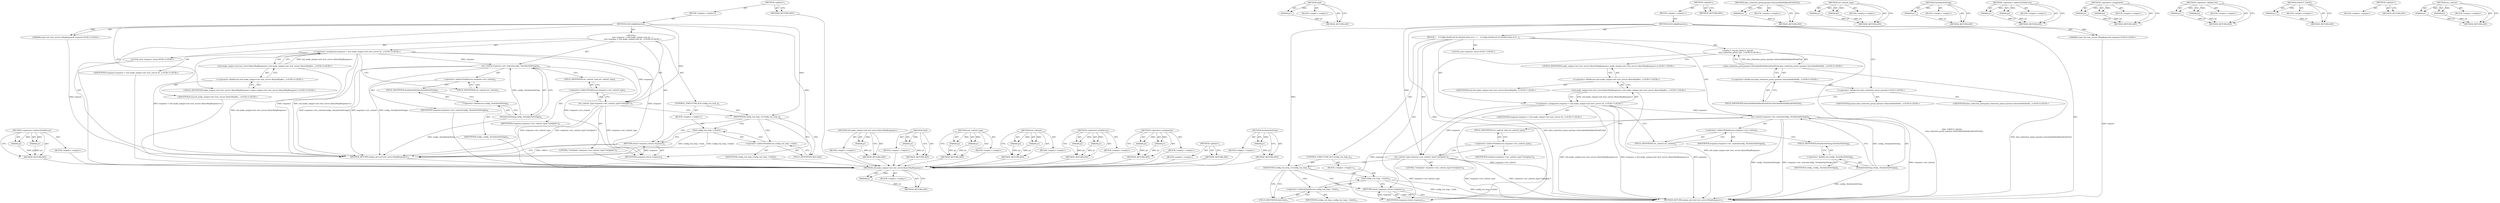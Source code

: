 digraph "set_content" {
vulnerable_82 [label=<(METHOD,&lt;operator&gt;.indirectFieldAccess)>];
vulnerable_83 [label=<(PARAM,p1)>];
vulnerable_84 [label=<(PARAM,p2)>];
vulnerable_85 [label=<(BLOCK,&lt;empty&gt;,&lt;empty&gt;)>];
vulnerable_86 [label=<(METHOD_RETURN,ANY)>];
vulnerable_6 [label=<(METHOD,&lt;global&gt;)<SUB>1</SUB>>];
vulnerable_7 [label=<(BLOCK,&lt;empty&gt;,&lt;empty&gt;)<SUB>1</SUB>>];
vulnerable_8 [label=<(METHOD,GetConfigResponse)<SUB>1</SUB>>];
vulnerable_9 [label="<(PARAM,const net::test_server::HttpRequest&amp; request)<SUB>2</SUB>>"];
vulnerable_10 [label="<(BLOCK,{
     auto response = std::make_unique&lt;net::te...,{
     auto response = std::make_unique&lt;net::te...)<SUB>2</SUB>>"];
vulnerable_11 [label="<(LOCAL,auto response: auto)<SUB>3</SUB>>"];
vulnerable_12 [label="<(&lt;operator&gt;.assignment,response = std::make_unique&lt;net::test_server::B...)<SUB>3</SUB>>"];
vulnerable_13 [label="<(IDENTIFIER,response,response = std::make_unique&lt;net::test_server::B...)<SUB>3</SUB>>"];
vulnerable_14 [label="<(std.make_unique&lt;net.test_server.BasicHttpResponse&gt;,std::make_unique&lt;net::test_server::BasicHttpRes...)<SUB>3</SUB>>"];
vulnerable_15 [label="<(&lt;operator&gt;.fieldAccess,std::make_unique&lt;net::test_server::BasicHttpRes...)<SUB>3</SUB>>"];
vulnerable_16 [label="<(IDENTIFIER,std,std::make_unique&lt;net::test_server::BasicHttpRes...)<SUB>3</SUB>>"];
vulnerable_17 [label="<(FIELD_IDENTIFIER,make_unique&lt;net::test_server::BasicHttpResponse&gt;,make_unique&lt;net::test_server::BasicHttpResponse&gt;)<SUB>3</SUB>>"];
vulnerable_18 [label=<(set_content,response-&gt;set_content(config_.SerializeAsString()))<SUB>4</SUB>>];
vulnerable_19 [label=<(&lt;operator&gt;.indirectFieldAccess,response-&gt;set_content)<SUB>4</SUB>>];
vulnerable_20 [label=<(IDENTIFIER,response,response-&gt;set_content(config_.SerializeAsString()))<SUB>4</SUB>>];
vulnerable_21 [label=<(FIELD_IDENTIFIER,set_content,set_content)<SUB>4</SUB>>];
vulnerable_22 [label=<(SerializeAsString,config_.SerializeAsString())<SUB>4</SUB>>];
vulnerable_23 [label=<(&lt;operator&gt;.fieldAccess,config_.SerializeAsString)<SUB>4</SUB>>];
vulnerable_24 [label=<(IDENTIFIER,config_,config_.SerializeAsString())<SUB>4</SUB>>];
vulnerable_25 [label=<(FIELD_IDENTIFIER,SerializeAsString,SerializeAsString)<SUB>4</SUB>>];
vulnerable_26 [label=<(set_content_type,response-&gt;set_content_type(&quot;text/plain&quot;))<SUB>5</SUB>>];
vulnerable_27 [label=<(&lt;operator&gt;.indirectFieldAccess,response-&gt;set_content_type)<SUB>5</SUB>>];
vulnerable_28 [label=<(IDENTIFIER,response,response-&gt;set_content_type(&quot;text/plain&quot;))<SUB>5</SUB>>];
vulnerable_29 [label=<(FIELD_IDENTIFIER,set_content_type,set_content_type)<SUB>5</SUB>>];
vulnerable_30 [label=<(LITERAL,&quot;text/plain&quot;,response-&gt;set_content_type(&quot;text/plain&quot;))<SUB>5</SUB>>];
vulnerable_31 [label=<(CONTROL_STRUCTURE,IF,if (config_run_loop_))<SUB>6</SUB>>];
vulnerable_32 [label=<(IDENTIFIER,config_run_loop_,if (config_run_loop_))<SUB>6</SUB>>];
vulnerable_33 [label=<(BLOCK,&lt;empty&gt;,&lt;empty&gt;)<SUB>7</SUB>>];
vulnerable_34 [label=<(Quit,config_run_loop_-&gt;Quit())<SUB>7</SUB>>];
vulnerable_35 [label=<(&lt;operator&gt;.indirectFieldAccess,config_run_loop_-&gt;Quit)<SUB>7</SUB>>];
vulnerable_36 [label=<(IDENTIFIER,config_run_loop_,config_run_loop_-&gt;Quit())<SUB>7</SUB>>];
vulnerable_37 [label=<(FIELD_IDENTIFIER,Quit,Quit)<SUB>7</SUB>>];
vulnerable_38 [label=<(RETURN,return response;,return response;)<SUB>8</SUB>>];
vulnerable_39 [label=<(IDENTIFIER,response,return response;)<SUB>8</SUB>>];
vulnerable_40 [label=<(METHOD_RETURN,unique_ptr&lt;net.test_server.HttpResponse&gt;)<SUB>1</SUB>>];
vulnerable_42 [label=<(METHOD_RETURN,ANY)<SUB>1</SUB>>];
vulnerable_68 [label=<(METHOD,std.make_unique&lt;net.test_server.BasicHttpResponse&gt;)>];
vulnerable_69 [label=<(PARAM,p1)>];
vulnerable_70 [label=<(BLOCK,&lt;empty&gt;,&lt;empty&gt;)>];
vulnerable_71 [label=<(METHOD_RETURN,ANY)>];
vulnerable_96 [label=<(METHOD,Quit)>];
vulnerable_97 [label=<(PARAM,p1)>];
vulnerable_98 [label=<(BLOCK,&lt;empty&gt;,&lt;empty&gt;)>];
vulnerable_99 [label=<(METHOD_RETURN,ANY)>];
vulnerable_91 [label=<(METHOD,set_content_type)>];
vulnerable_92 [label=<(PARAM,p1)>];
vulnerable_93 [label=<(PARAM,p2)>];
vulnerable_94 [label=<(BLOCK,&lt;empty&gt;,&lt;empty&gt;)>];
vulnerable_95 [label=<(METHOD_RETURN,ANY)>];
vulnerable_77 [label=<(METHOD,set_content)>];
vulnerable_78 [label=<(PARAM,p1)>];
vulnerable_79 [label=<(PARAM,p2)>];
vulnerable_80 [label=<(BLOCK,&lt;empty&gt;,&lt;empty&gt;)>];
vulnerable_81 [label=<(METHOD_RETURN,ANY)>];
vulnerable_72 [label=<(METHOD,&lt;operator&gt;.fieldAccess)>];
vulnerable_73 [label=<(PARAM,p1)>];
vulnerable_74 [label=<(PARAM,p2)>];
vulnerable_75 [label=<(BLOCK,&lt;empty&gt;,&lt;empty&gt;)>];
vulnerable_76 [label=<(METHOD_RETURN,ANY)>];
vulnerable_63 [label=<(METHOD,&lt;operator&gt;.assignment)>];
vulnerable_64 [label=<(PARAM,p1)>];
vulnerable_65 [label=<(PARAM,p2)>];
vulnerable_66 [label=<(BLOCK,&lt;empty&gt;,&lt;empty&gt;)>];
vulnerable_67 [label=<(METHOD_RETURN,ANY)>];
vulnerable_57 [label=<(METHOD,&lt;global&gt;)<SUB>1</SUB>>];
vulnerable_58 [label=<(BLOCK,&lt;empty&gt;,&lt;empty&gt;)>];
vulnerable_59 [label=<(METHOD_RETURN,ANY)>];
vulnerable_87 [label=<(METHOD,SerializeAsString)>];
vulnerable_88 [label=<(PARAM,p1)>];
vulnerable_89 [label=<(BLOCK,&lt;empty&gt;,&lt;empty&gt;)>];
vulnerable_90 [label=<(METHOD_RETURN,ANY)>];
fixed_92 [label=<(METHOD,std.make_unique&lt;net.test_server.BasicHttpResponse&gt;)>];
fixed_93 [label=<(PARAM,p1)>];
fixed_94 [label=<(BLOCK,&lt;empty&gt;,&lt;empty&gt;)>];
fixed_95 [label=<(METHOD_RETURN,ANY)>];
fixed_115 [label=<(METHOD,Quit)>];
fixed_116 [label=<(PARAM,p1)>];
fixed_117 [label=<(BLOCK,&lt;empty&gt;,&lt;empty&gt;)>];
fixed_118 [label=<(METHOD_RETURN,ANY)>];
fixed_6 [label=<(METHOD,&lt;global&gt;)<SUB>1</SUB>>];
fixed_7 [label=<(BLOCK,&lt;empty&gt;,&lt;empty&gt;)<SUB>1</SUB>>];
fixed_8 [label=<(METHOD,GetConfigResponse)<SUB>1</SUB>>];
fixed_9 [label="<(PARAM,const net::test_server::HttpRequest&amp; request)<SUB>2</SUB>>"];
fixed_10 [label=<(BLOCK,{
    // Config should not be fetched when in h...,{
    // Config should not be fetched when in h...)<SUB>2</SUB>>];
fixed_11 [label="<(EXPECT_FALSE,EXPECT_FALSE(
        data_reduction_proxy::par...)<SUB>4</SUB>>"];
fixed_12 [label="<(data_reduction_proxy.params.IsIncludedInHoldbackFieldTrial,data_reduction_proxy::params::IsIncludedInHoldb...)<SUB>5</SUB>>"];
fixed_13 [label="<(&lt;operator&gt;.fieldAccess,data_reduction_proxy::params::IsIncludedInHoldb...)<SUB>5</SUB>>"];
fixed_14 [label="<(&lt;operator&gt;.fieldAccess,data_reduction_proxy::params)<SUB>5</SUB>>"];
fixed_15 [label="<(IDENTIFIER,data_reduction_proxy,data_reduction_proxy::params::IsIncludedInHoldb...)<SUB>5</SUB>>"];
fixed_16 [label="<(IDENTIFIER,params,data_reduction_proxy::params::IsIncludedInHoldb...)<SUB>5</SUB>>"];
fixed_17 [label=<(FIELD_IDENTIFIER,IsIncludedInHoldbackFieldTrial,IsIncludedInHoldbackFieldTrial)<SUB>5</SUB>>];
fixed_18 [label="<(LOCAL,auto response: auto)<SUB>7</SUB>>"];
fixed_19 [label="<(&lt;operator&gt;.assignment,response = std::make_unique&lt;net::test_server::B...)<SUB>7</SUB>>"];
fixed_20 [label="<(IDENTIFIER,response,response = std::make_unique&lt;net::test_server::B...)<SUB>7</SUB>>"];
fixed_21 [label="<(std.make_unique&lt;net.test_server.BasicHttpResponse&gt;,std::make_unique&lt;net::test_server::BasicHttpRes...)<SUB>7</SUB>>"];
fixed_22 [label="<(&lt;operator&gt;.fieldAccess,std::make_unique&lt;net::test_server::BasicHttpRes...)<SUB>7</SUB>>"];
fixed_23 [label="<(IDENTIFIER,std,std::make_unique&lt;net::test_server::BasicHttpRes...)<SUB>7</SUB>>"];
fixed_24 [label="<(FIELD_IDENTIFIER,make_unique&lt;net::test_server::BasicHttpResponse&gt;,make_unique&lt;net::test_server::BasicHttpResponse&gt;)<SUB>7</SUB>>"];
fixed_25 [label=<(set_content,response-&gt;set_content(config_.SerializeAsString()))<SUB>8</SUB>>];
fixed_26 [label=<(&lt;operator&gt;.indirectFieldAccess,response-&gt;set_content)<SUB>8</SUB>>];
fixed_27 [label=<(IDENTIFIER,response,response-&gt;set_content(config_.SerializeAsString()))<SUB>8</SUB>>];
fixed_28 [label=<(FIELD_IDENTIFIER,set_content,set_content)<SUB>8</SUB>>];
fixed_29 [label=<(SerializeAsString,config_.SerializeAsString())<SUB>8</SUB>>];
fixed_30 [label=<(&lt;operator&gt;.fieldAccess,config_.SerializeAsString)<SUB>8</SUB>>];
fixed_31 [label=<(IDENTIFIER,config_,config_.SerializeAsString())<SUB>8</SUB>>];
fixed_32 [label=<(FIELD_IDENTIFIER,SerializeAsString,SerializeAsString)<SUB>8</SUB>>];
fixed_33 [label=<(set_content_type,response-&gt;set_content_type(&quot;text/plain&quot;))<SUB>9</SUB>>];
fixed_34 [label=<(&lt;operator&gt;.indirectFieldAccess,response-&gt;set_content_type)<SUB>9</SUB>>];
fixed_35 [label=<(IDENTIFIER,response,response-&gt;set_content_type(&quot;text/plain&quot;))<SUB>9</SUB>>];
fixed_36 [label=<(FIELD_IDENTIFIER,set_content_type,set_content_type)<SUB>9</SUB>>];
fixed_37 [label=<(LITERAL,&quot;text/plain&quot;,response-&gt;set_content_type(&quot;text/plain&quot;))<SUB>9</SUB>>];
fixed_38 [label=<(CONTROL_STRUCTURE,IF,if (config_run_loop_))<SUB>10</SUB>>];
fixed_39 [label=<(IDENTIFIER,config_run_loop_,if (config_run_loop_))<SUB>10</SUB>>];
fixed_40 [label=<(BLOCK,&lt;empty&gt;,&lt;empty&gt;)<SUB>11</SUB>>];
fixed_41 [label=<(Quit,config_run_loop_-&gt;Quit())<SUB>11</SUB>>];
fixed_42 [label=<(&lt;operator&gt;.indirectFieldAccess,config_run_loop_-&gt;Quit)<SUB>11</SUB>>];
fixed_43 [label=<(IDENTIFIER,config_run_loop_,config_run_loop_-&gt;Quit())<SUB>11</SUB>>];
fixed_44 [label=<(FIELD_IDENTIFIER,Quit,Quit)<SUB>11</SUB>>];
fixed_45 [label=<(RETURN,return response;,return response;)<SUB>12</SUB>>];
fixed_46 [label=<(IDENTIFIER,response,return response;)<SUB>12</SUB>>];
fixed_47 [label=<(METHOD_RETURN,unique_ptr&lt;net.test_server.HttpResponse&gt;)<SUB>1</SUB>>];
fixed_49 [label=<(METHOD_RETURN,ANY)<SUB>1</SUB>>];
fixed_78 [label=<(METHOD,data_reduction_proxy.params.IsIncludedInHoldbackFieldTrial)>];
fixed_79 [label=<(PARAM,p1)>];
fixed_80 [label=<(BLOCK,&lt;empty&gt;,&lt;empty&gt;)>];
fixed_81 [label=<(METHOD_RETURN,ANY)>];
fixed_110 [label=<(METHOD,set_content_type)>];
fixed_111 [label=<(PARAM,p1)>];
fixed_112 [label=<(PARAM,p2)>];
fixed_113 [label=<(BLOCK,&lt;empty&gt;,&lt;empty&gt;)>];
fixed_114 [label=<(METHOD_RETURN,ANY)>];
fixed_106 [label=<(METHOD,SerializeAsString)>];
fixed_107 [label=<(PARAM,p1)>];
fixed_108 [label=<(BLOCK,&lt;empty&gt;,&lt;empty&gt;)>];
fixed_109 [label=<(METHOD_RETURN,ANY)>];
fixed_101 [label=<(METHOD,&lt;operator&gt;.indirectFieldAccess)>];
fixed_102 [label=<(PARAM,p1)>];
fixed_103 [label=<(PARAM,p2)>];
fixed_104 [label=<(BLOCK,&lt;empty&gt;,&lt;empty&gt;)>];
fixed_105 [label=<(METHOD_RETURN,ANY)>];
fixed_87 [label=<(METHOD,&lt;operator&gt;.assignment)>];
fixed_88 [label=<(PARAM,p1)>];
fixed_89 [label=<(PARAM,p2)>];
fixed_90 [label=<(BLOCK,&lt;empty&gt;,&lt;empty&gt;)>];
fixed_91 [label=<(METHOD_RETURN,ANY)>];
fixed_82 [label=<(METHOD,&lt;operator&gt;.fieldAccess)>];
fixed_83 [label=<(PARAM,p1)>];
fixed_84 [label=<(PARAM,p2)>];
fixed_85 [label=<(BLOCK,&lt;empty&gt;,&lt;empty&gt;)>];
fixed_86 [label=<(METHOD_RETURN,ANY)>];
fixed_74 [label=<(METHOD,EXPECT_FALSE)>];
fixed_75 [label=<(PARAM,p1)>];
fixed_76 [label=<(BLOCK,&lt;empty&gt;,&lt;empty&gt;)>];
fixed_77 [label=<(METHOD_RETURN,ANY)>];
fixed_68 [label=<(METHOD,&lt;global&gt;)<SUB>1</SUB>>];
fixed_69 [label=<(BLOCK,&lt;empty&gt;,&lt;empty&gt;)>];
fixed_70 [label=<(METHOD_RETURN,ANY)>];
fixed_96 [label=<(METHOD,set_content)>];
fixed_97 [label=<(PARAM,p1)>];
fixed_98 [label=<(PARAM,p2)>];
fixed_99 [label=<(BLOCK,&lt;empty&gt;,&lt;empty&gt;)>];
fixed_100 [label=<(METHOD_RETURN,ANY)>];
vulnerable_82 -> vulnerable_83  [key=0, label="AST: "];
vulnerable_82 -> vulnerable_83  [key=1, label="DDG: "];
vulnerable_82 -> vulnerable_85  [key=0, label="AST: "];
vulnerable_82 -> vulnerable_84  [key=0, label="AST: "];
vulnerable_82 -> vulnerable_84  [key=1, label="DDG: "];
vulnerable_82 -> vulnerable_86  [key=0, label="AST: "];
vulnerable_82 -> vulnerable_86  [key=1, label="CFG: "];
vulnerable_83 -> vulnerable_86  [key=0, label="DDG: p1"];
vulnerable_84 -> vulnerable_86  [key=0, label="DDG: p2"];
vulnerable_85 -> fixed_92  [key=0];
vulnerable_86 -> fixed_92  [key=0];
vulnerable_6 -> vulnerable_7  [key=0, label="AST: "];
vulnerable_6 -> vulnerable_42  [key=0, label="AST: "];
vulnerable_6 -> vulnerable_42  [key=1, label="CFG: "];
vulnerable_7 -> vulnerable_8  [key=0, label="AST: "];
vulnerable_8 -> vulnerable_9  [key=0, label="AST: "];
vulnerable_8 -> vulnerable_9  [key=1, label="DDG: "];
vulnerable_8 -> vulnerable_10  [key=0, label="AST: "];
vulnerable_8 -> vulnerable_40  [key=0, label="AST: "];
vulnerable_8 -> vulnerable_17  [key=0, label="CFG: "];
vulnerable_8 -> vulnerable_26  [key=0, label="DDG: "];
vulnerable_8 -> vulnerable_32  [key=0, label="DDG: "];
vulnerable_8 -> vulnerable_39  [key=0, label="DDG: "];
vulnerable_9 -> vulnerable_40  [key=0, label="DDG: request"];
vulnerable_10 -> vulnerable_11  [key=0, label="AST: "];
vulnerable_10 -> vulnerable_12  [key=0, label="AST: "];
vulnerable_10 -> vulnerable_18  [key=0, label="AST: "];
vulnerable_10 -> vulnerable_26  [key=0, label="AST: "];
vulnerable_10 -> vulnerable_31  [key=0, label="AST: "];
vulnerable_10 -> vulnerable_38  [key=0, label="AST: "];
vulnerable_11 -> fixed_92  [key=0];
vulnerable_12 -> vulnerable_13  [key=0, label="AST: "];
vulnerable_12 -> vulnerable_14  [key=0, label="AST: "];
vulnerable_12 -> vulnerable_21  [key=0, label="CFG: "];
vulnerable_12 -> vulnerable_40  [key=0, label="DDG: response"];
vulnerable_12 -> vulnerable_40  [key=1, label="DDG: std::make_unique&lt;net::test_server::BasicHttpResponse&gt;()"];
vulnerable_12 -> vulnerable_40  [key=2, label="DDG: response = std::make_unique&lt;net::test_server::BasicHttpResponse&gt;()"];
vulnerable_12 -> vulnerable_18  [key=0, label="DDG: response"];
vulnerable_12 -> vulnerable_26  [key=0, label="DDG: response"];
vulnerable_12 -> vulnerable_39  [key=0, label="DDG: response"];
vulnerable_13 -> fixed_92  [key=0];
vulnerable_14 -> vulnerable_15  [key=0, label="AST: "];
vulnerable_14 -> vulnerable_12  [key=0, label="CFG: "];
vulnerable_14 -> vulnerable_12  [key=1, label="DDG: std::make_unique&lt;net::test_server::BasicHttpResponse&gt;"];
vulnerable_14 -> vulnerable_40  [key=0, label="DDG: std::make_unique&lt;net::test_server::BasicHttpResponse&gt;"];
vulnerable_15 -> vulnerable_16  [key=0, label="AST: "];
vulnerable_15 -> vulnerable_17  [key=0, label="AST: "];
vulnerable_15 -> vulnerable_14  [key=0, label="CFG: "];
vulnerable_16 -> fixed_92  [key=0];
vulnerable_17 -> vulnerable_15  [key=0, label="CFG: "];
vulnerable_18 -> vulnerable_19  [key=0, label="AST: "];
vulnerable_18 -> vulnerable_22  [key=0, label="AST: "];
vulnerable_18 -> vulnerable_29  [key=0, label="CFG: "];
vulnerable_18 -> vulnerable_40  [key=0, label="DDG: response-&gt;set_content"];
vulnerable_18 -> vulnerable_40  [key=1, label="DDG: config_.SerializeAsString()"];
vulnerable_18 -> vulnerable_40  [key=2, label="DDG: response-&gt;set_content(config_.SerializeAsString())"];
vulnerable_18 -> vulnerable_39  [key=0, label="DDG: response-&gt;set_content"];
vulnerable_19 -> vulnerable_20  [key=0, label="AST: "];
vulnerable_19 -> vulnerable_21  [key=0, label="AST: "];
vulnerable_19 -> vulnerable_25  [key=0, label="CFG: "];
vulnerable_20 -> fixed_92  [key=0];
vulnerable_21 -> vulnerable_19  [key=0, label="CFG: "];
vulnerable_22 -> vulnerable_23  [key=0, label="AST: "];
vulnerable_22 -> vulnerable_18  [key=0, label="CFG: "];
vulnerable_22 -> vulnerable_18  [key=1, label="DDG: config_.SerializeAsString"];
vulnerable_22 -> vulnerable_40  [key=0, label="DDG: config_.SerializeAsString"];
vulnerable_23 -> vulnerable_24  [key=0, label="AST: "];
vulnerable_23 -> vulnerable_25  [key=0, label="AST: "];
vulnerable_23 -> vulnerable_22  [key=0, label="CFG: "];
vulnerable_24 -> fixed_92  [key=0];
vulnerable_25 -> vulnerable_23  [key=0, label="CFG: "];
vulnerable_26 -> vulnerable_27  [key=0, label="AST: "];
vulnerable_26 -> vulnerable_30  [key=0, label="AST: "];
vulnerable_26 -> vulnerable_32  [key=0, label="CFG: "];
vulnerable_26 -> vulnerable_40  [key=0, label="DDG: response-&gt;set_content_type"];
vulnerable_26 -> vulnerable_40  [key=1, label="DDG: response-&gt;set_content_type(&quot;text/plain&quot;)"];
vulnerable_26 -> vulnerable_39  [key=0, label="DDG: response-&gt;set_content_type"];
vulnerable_27 -> vulnerable_28  [key=0, label="AST: "];
vulnerable_27 -> vulnerable_29  [key=0, label="AST: "];
vulnerable_27 -> vulnerable_26  [key=0, label="CFG: "];
vulnerable_28 -> fixed_92  [key=0];
vulnerable_29 -> vulnerable_27  [key=0, label="CFG: "];
vulnerable_30 -> fixed_92  [key=0];
vulnerable_31 -> vulnerable_32  [key=0, label="AST: "];
vulnerable_31 -> vulnerable_33  [key=0, label="AST: "];
vulnerable_32 -> vulnerable_37  [key=0, label="CFG: "];
vulnerable_32 -> vulnerable_37  [key=1, label="CDG: "];
vulnerable_32 -> vulnerable_38  [key=0, label="CFG: "];
vulnerable_32 -> vulnerable_34  [key=0, label="CDG: "];
vulnerable_32 -> vulnerable_35  [key=0, label="CDG: "];
vulnerable_33 -> vulnerable_34  [key=0, label="AST: "];
vulnerable_34 -> vulnerable_35  [key=0, label="AST: "];
vulnerable_34 -> vulnerable_38  [key=0, label="CFG: "];
vulnerable_34 -> vulnerable_40  [key=0, label="DDG: config_run_loop_-&gt;Quit"];
vulnerable_34 -> vulnerable_40  [key=1, label="DDG: config_run_loop_-&gt;Quit()"];
vulnerable_35 -> vulnerable_36  [key=0, label="AST: "];
vulnerable_35 -> vulnerable_37  [key=0, label="AST: "];
vulnerable_35 -> vulnerable_34  [key=0, label="CFG: "];
vulnerable_36 -> fixed_92  [key=0];
vulnerable_37 -> vulnerable_35  [key=0, label="CFG: "];
vulnerable_38 -> vulnerable_39  [key=0, label="AST: "];
vulnerable_38 -> vulnerable_40  [key=0, label="CFG: "];
vulnerable_38 -> vulnerable_40  [key=1, label="DDG: &lt;RET&gt;"];
vulnerable_39 -> vulnerable_38  [key=0, label="DDG: response"];
vulnerable_40 -> fixed_92  [key=0];
vulnerable_42 -> fixed_92  [key=0];
vulnerable_68 -> vulnerable_69  [key=0, label="AST: "];
vulnerable_68 -> vulnerable_69  [key=1, label="DDG: "];
vulnerable_68 -> vulnerable_70  [key=0, label="AST: "];
vulnerable_68 -> vulnerable_71  [key=0, label="AST: "];
vulnerable_68 -> vulnerable_71  [key=1, label="CFG: "];
vulnerable_69 -> vulnerable_71  [key=0, label="DDG: p1"];
vulnerable_70 -> fixed_92  [key=0];
vulnerable_71 -> fixed_92  [key=0];
vulnerable_96 -> vulnerable_97  [key=0, label="AST: "];
vulnerable_96 -> vulnerable_97  [key=1, label="DDG: "];
vulnerable_96 -> vulnerable_98  [key=0, label="AST: "];
vulnerable_96 -> vulnerable_99  [key=0, label="AST: "];
vulnerable_96 -> vulnerable_99  [key=1, label="CFG: "];
vulnerable_97 -> vulnerable_99  [key=0, label="DDG: p1"];
vulnerable_98 -> fixed_92  [key=0];
vulnerable_99 -> fixed_92  [key=0];
vulnerable_91 -> vulnerable_92  [key=0, label="AST: "];
vulnerable_91 -> vulnerable_92  [key=1, label="DDG: "];
vulnerable_91 -> vulnerable_94  [key=0, label="AST: "];
vulnerable_91 -> vulnerable_93  [key=0, label="AST: "];
vulnerable_91 -> vulnerable_93  [key=1, label="DDG: "];
vulnerable_91 -> vulnerable_95  [key=0, label="AST: "];
vulnerable_91 -> vulnerable_95  [key=1, label="CFG: "];
vulnerable_92 -> vulnerable_95  [key=0, label="DDG: p1"];
vulnerable_93 -> vulnerable_95  [key=0, label="DDG: p2"];
vulnerable_94 -> fixed_92  [key=0];
vulnerable_95 -> fixed_92  [key=0];
vulnerable_77 -> vulnerable_78  [key=0, label="AST: "];
vulnerable_77 -> vulnerable_78  [key=1, label="DDG: "];
vulnerable_77 -> vulnerable_80  [key=0, label="AST: "];
vulnerable_77 -> vulnerable_79  [key=0, label="AST: "];
vulnerable_77 -> vulnerable_79  [key=1, label="DDG: "];
vulnerable_77 -> vulnerable_81  [key=0, label="AST: "];
vulnerable_77 -> vulnerable_81  [key=1, label="CFG: "];
vulnerable_78 -> vulnerable_81  [key=0, label="DDG: p1"];
vulnerable_79 -> vulnerable_81  [key=0, label="DDG: p2"];
vulnerable_80 -> fixed_92  [key=0];
vulnerable_81 -> fixed_92  [key=0];
vulnerable_72 -> vulnerable_73  [key=0, label="AST: "];
vulnerable_72 -> vulnerable_73  [key=1, label="DDG: "];
vulnerable_72 -> vulnerable_75  [key=0, label="AST: "];
vulnerable_72 -> vulnerable_74  [key=0, label="AST: "];
vulnerable_72 -> vulnerable_74  [key=1, label="DDG: "];
vulnerable_72 -> vulnerable_76  [key=0, label="AST: "];
vulnerable_72 -> vulnerable_76  [key=1, label="CFG: "];
vulnerable_73 -> vulnerable_76  [key=0, label="DDG: p1"];
vulnerable_74 -> vulnerable_76  [key=0, label="DDG: p2"];
vulnerable_75 -> fixed_92  [key=0];
vulnerable_76 -> fixed_92  [key=0];
vulnerable_63 -> vulnerable_64  [key=0, label="AST: "];
vulnerable_63 -> vulnerable_64  [key=1, label="DDG: "];
vulnerable_63 -> vulnerable_66  [key=0, label="AST: "];
vulnerable_63 -> vulnerable_65  [key=0, label="AST: "];
vulnerable_63 -> vulnerable_65  [key=1, label="DDG: "];
vulnerable_63 -> vulnerable_67  [key=0, label="AST: "];
vulnerable_63 -> vulnerable_67  [key=1, label="CFG: "];
vulnerable_64 -> vulnerable_67  [key=0, label="DDG: p1"];
vulnerable_65 -> vulnerable_67  [key=0, label="DDG: p2"];
vulnerable_66 -> fixed_92  [key=0];
vulnerable_67 -> fixed_92  [key=0];
vulnerable_57 -> vulnerable_58  [key=0, label="AST: "];
vulnerable_57 -> vulnerable_59  [key=0, label="AST: "];
vulnerable_57 -> vulnerable_59  [key=1, label="CFG: "];
vulnerable_58 -> fixed_92  [key=0];
vulnerable_59 -> fixed_92  [key=0];
vulnerable_87 -> vulnerable_88  [key=0, label="AST: "];
vulnerable_87 -> vulnerable_88  [key=1, label="DDG: "];
vulnerable_87 -> vulnerable_89  [key=0, label="AST: "];
vulnerable_87 -> vulnerable_90  [key=0, label="AST: "];
vulnerable_87 -> vulnerable_90  [key=1, label="CFG: "];
vulnerable_88 -> vulnerable_90  [key=0, label="DDG: p1"];
vulnerable_89 -> fixed_92  [key=0];
vulnerable_90 -> fixed_92  [key=0];
fixed_92 -> fixed_93  [key=0, label="AST: "];
fixed_92 -> fixed_93  [key=1, label="DDG: "];
fixed_92 -> fixed_94  [key=0, label="AST: "];
fixed_92 -> fixed_95  [key=0, label="AST: "];
fixed_92 -> fixed_95  [key=1, label="CFG: "];
fixed_93 -> fixed_95  [key=0, label="DDG: p1"];
fixed_115 -> fixed_116  [key=0, label="AST: "];
fixed_115 -> fixed_116  [key=1, label="DDG: "];
fixed_115 -> fixed_117  [key=0, label="AST: "];
fixed_115 -> fixed_118  [key=0, label="AST: "];
fixed_115 -> fixed_118  [key=1, label="CFG: "];
fixed_116 -> fixed_118  [key=0, label="DDG: p1"];
fixed_6 -> fixed_7  [key=0, label="AST: "];
fixed_6 -> fixed_49  [key=0, label="AST: "];
fixed_6 -> fixed_49  [key=1, label="CFG: "];
fixed_7 -> fixed_8  [key=0, label="AST: "];
fixed_8 -> fixed_9  [key=0, label="AST: "];
fixed_8 -> fixed_9  [key=1, label="DDG: "];
fixed_8 -> fixed_10  [key=0, label="AST: "];
fixed_8 -> fixed_47  [key=0, label="AST: "];
fixed_8 -> fixed_14  [key=0, label="CFG: "];
fixed_8 -> fixed_33  [key=0, label="DDG: "];
fixed_8 -> fixed_39  [key=0, label="DDG: "];
fixed_8 -> fixed_46  [key=0, label="DDG: "];
fixed_9 -> fixed_47  [key=0, label="DDG: request"];
fixed_10 -> fixed_11  [key=0, label="AST: "];
fixed_10 -> fixed_18  [key=0, label="AST: "];
fixed_10 -> fixed_19  [key=0, label="AST: "];
fixed_10 -> fixed_25  [key=0, label="AST: "];
fixed_10 -> fixed_33  [key=0, label="AST: "];
fixed_10 -> fixed_38  [key=0, label="AST: "];
fixed_10 -> fixed_45  [key=0, label="AST: "];
fixed_11 -> fixed_12  [key=0, label="AST: "];
fixed_11 -> fixed_24  [key=0, label="CFG: "];
fixed_11 -> fixed_47  [key=0, label="DDG: data_reduction_proxy::params::IsIncludedInHoldbackFieldTrial()"];
fixed_11 -> fixed_47  [key=1, label="DDG: EXPECT_FALSE(
        data_reduction_proxy::params::IsIncludedInHoldbackFieldTrial())"];
fixed_12 -> fixed_13  [key=0, label="AST: "];
fixed_12 -> fixed_11  [key=0, label="CFG: "];
fixed_12 -> fixed_11  [key=1, label="DDG: data_reduction_proxy::params::IsIncludedInHoldbackFieldTrial"];
fixed_12 -> fixed_47  [key=0, label="DDG: data_reduction_proxy::params::IsIncludedInHoldbackFieldTrial"];
fixed_13 -> fixed_14  [key=0, label="AST: "];
fixed_13 -> fixed_17  [key=0, label="AST: "];
fixed_13 -> fixed_12  [key=0, label="CFG: "];
fixed_14 -> fixed_15  [key=0, label="AST: "];
fixed_14 -> fixed_16  [key=0, label="AST: "];
fixed_14 -> fixed_17  [key=0, label="CFG: "];
fixed_17 -> fixed_13  [key=0, label="CFG: "];
fixed_19 -> fixed_20  [key=0, label="AST: "];
fixed_19 -> fixed_21  [key=0, label="AST: "];
fixed_19 -> fixed_28  [key=0, label="CFG: "];
fixed_19 -> fixed_47  [key=0, label="DDG: response"];
fixed_19 -> fixed_47  [key=1, label="DDG: std::make_unique&lt;net::test_server::BasicHttpResponse&gt;()"];
fixed_19 -> fixed_47  [key=2, label="DDG: response = std::make_unique&lt;net::test_server::BasicHttpResponse&gt;()"];
fixed_19 -> fixed_25  [key=0, label="DDG: response"];
fixed_19 -> fixed_33  [key=0, label="DDG: response"];
fixed_19 -> fixed_46  [key=0, label="DDG: response"];
fixed_21 -> fixed_22  [key=0, label="AST: "];
fixed_21 -> fixed_19  [key=0, label="CFG: "];
fixed_21 -> fixed_19  [key=1, label="DDG: std::make_unique&lt;net::test_server::BasicHttpResponse&gt;"];
fixed_21 -> fixed_47  [key=0, label="DDG: std::make_unique&lt;net::test_server::BasicHttpResponse&gt;"];
fixed_22 -> fixed_23  [key=0, label="AST: "];
fixed_22 -> fixed_24  [key=0, label="AST: "];
fixed_22 -> fixed_21  [key=0, label="CFG: "];
fixed_24 -> fixed_22  [key=0, label="CFG: "];
fixed_25 -> fixed_26  [key=0, label="AST: "];
fixed_25 -> fixed_29  [key=0, label="AST: "];
fixed_25 -> fixed_36  [key=0, label="CFG: "];
fixed_25 -> fixed_47  [key=0, label="DDG: response-&gt;set_content"];
fixed_25 -> fixed_47  [key=1, label="DDG: config_.SerializeAsString()"];
fixed_25 -> fixed_47  [key=2, label="DDG: response-&gt;set_content(config_.SerializeAsString())"];
fixed_25 -> fixed_46  [key=0, label="DDG: response-&gt;set_content"];
fixed_26 -> fixed_27  [key=0, label="AST: "];
fixed_26 -> fixed_28  [key=0, label="AST: "];
fixed_26 -> fixed_32  [key=0, label="CFG: "];
fixed_28 -> fixed_26  [key=0, label="CFG: "];
fixed_29 -> fixed_30  [key=0, label="AST: "];
fixed_29 -> fixed_25  [key=0, label="CFG: "];
fixed_29 -> fixed_25  [key=1, label="DDG: config_.SerializeAsString"];
fixed_29 -> fixed_47  [key=0, label="DDG: config_.SerializeAsString"];
fixed_30 -> fixed_31  [key=0, label="AST: "];
fixed_30 -> fixed_32  [key=0, label="AST: "];
fixed_30 -> fixed_29  [key=0, label="CFG: "];
fixed_32 -> fixed_30  [key=0, label="CFG: "];
fixed_33 -> fixed_34  [key=0, label="AST: "];
fixed_33 -> fixed_37  [key=0, label="AST: "];
fixed_33 -> fixed_39  [key=0, label="CFG: "];
fixed_33 -> fixed_47  [key=0, label="DDG: response-&gt;set_content_type"];
fixed_33 -> fixed_47  [key=1, label="DDG: response-&gt;set_content_type(&quot;text/plain&quot;)"];
fixed_33 -> fixed_46  [key=0, label="DDG: response-&gt;set_content_type"];
fixed_34 -> fixed_35  [key=0, label="AST: "];
fixed_34 -> fixed_36  [key=0, label="AST: "];
fixed_34 -> fixed_33  [key=0, label="CFG: "];
fixed_36 -> fixed_34  [key=0, label="CFG: "];
fixed_38 -> fixed_39  [key=0, label="AST: "];
fixed_38 -> fixed_40  [key=0, label="AST: "];
fixed_39 -> fixed_44  [key=0, label="CFG: "];
fixed_39 -> fixed_44  [key=1, label="CDG: "];
fixed_39 -> fixed_45  [key=0, label="CFG: "];
fixed_39 -> fixed_42  [key=0, label="CDG: "];
fixed_39 -> fixed_41  [key=0, label="CDG: "];
fixed_40 -> fixed_41  [key=0, label="AST: "];
fixed_41 -> fixed_42  [key=0, label="AST: "];
fixed_41 -> fixed_45  [key=0, label="CFG: "];
fixed_41 -> fixed_47  [key=0, label="DDG: config_run_loop_-&gt;Quit"];
fixed_41 -> fixed_47  [key=1, label="DDG: config_run_loop_-&gt;Quit()"];
fixed_42 -> fixed_43  [key=0, label="AST: "];
fixed_42 -> fixed_44  [key=0, label="AST: "];
fixed_42 -> fixed_41  [key=0, label="CFG: "];
fixed_44 -> fixed_42  [key=0, label="CFG: "];
fixed_45 -> fixed_46  [key=0, label="AST: "];
fixed_45 -> fixed_47  [key=0, label="CFG: "];
fixed_45 -> fixed_47  [key=1, label="DDG: &lt;RET&gt;"];
fixed_46 -> fixed_45  [key=0, label="DDG: response"];
fixed_78 -> fixed_79  [key=0, label="AST: "];
fixed_78 -> fixed_79  [key=1, label="DDG: "];
fixed_78 -> fixed_80  [key=0, label="AST: "];
fixed_78 -> fixed_81  [key=0, label="AST: "];
fixed_78 -> fixed_81  [key=1, label="CFG: "];
fixed_79 -> fixed_81  [key=0, label="DDG: p1"];
fixed_110 -> fixed_111  [key=0, label="AST: "];
fixed_110 -> fixed_111  [key=1, label="DDG: "];
fixed_110 -> fixed_113  [key=0, label="AST: "];
fixed_110 -> fixed_112  [key=0, label="AST: "];
fixed_110 -> fixed_112  [key=1, label="DDG: "];
fixed_110 -> fixed_114  [key=0, label="AST: "];
fixed_110 -> fixed_114  [key=1, label="CFG: "];
fixed_111 -> fixed_114  [key=0, label="DDG: p1"];
fixed_112 -> fixed_114  [key=0, label="DDG: p2"];
fixed_106 -> fixed_107  [key=0, label="AST: "];
fixed_106 -> fixed_107  [key=1, label="DDG: "];
fixed_106 -> fixed_108  [key=0, label="AST: "];
fixed_106 -> fixed_109  [key=0, label="AST: "];
fixed_106 -> fixed_109  [key=1, label="CFG: "];
fixed_107 -> fixed_109  [key=0, label="DDG: p1"];
fixed_101 -> fixed_102  [key=0, label="AST: "];
fixed_101 -> fixed_102  [key=1, label="DDG: "];
fixed_101 -> fixed_104  [key=0, label="AST: "];
fixed_101 -> fixed_103  [key=0, label="AST: "];
fixed_101 -> fixed_103  [key=1, label="DDG: "];
fixed_101 -> fixed_105  [key=0, label="AST: "];
fixed_101 -> fixed_105  [key=1, label="CFG: "];
fixed_102 -> fixed_105  [key=0, label="DDG: p1"];
fixed_103 -> fixed_105  [key=0, label="DDG: p2"];
fixed_87 -> fixed_88  [key=0, label="AST: "];
fixed_87 -> fixed_88  [key=1, label="DDG: "];
fixed_87 -> fixed_90  [key=0, label="AST: "];
fixed_87 -> fixed_89  [key=0, label="AST: "];
fixed_87 -> fixed_89  [key=1, label="DDG: "];
fixed_87 -> fixed_91  [key=0, label="AST: "];
fixed_87 -> fixed_91  [key=1, label="CFG: "];
fixed_88 -> fixed_91  [key=0, label="DDG: p1"];
fixed_89 -> fixed_91  [key=0, label="DDG: p2"];
fixed_82 -> fixed_83  [key=0, label="AST: "];
fixed_82 -> fixed_83  [key=1, label="DDG: "];
fixed_82 -> fixed_85  [key=0, label="AST: "];
fixed_82 -> fixed_84  [key=0, label="AST: "];
fixed_82 -> fixed_84  [key=1, label="DDG: "];
fixed_82 -> fixed_86  [key=0, label="AST: "];
fixed_82 -> fixed_86  [key=1, label="CFG: "];
fixed_83 -> fixed_86  [key=0, label="DDG: p1"];
fixed_84 -> fixed_86  [key=0, label="DDG: p2"];
fixed_74 -> fixed_75  [key=0, label="AST: "];
fixed_74 -> fixed_75  [key=1, label="DDG: "];
fixed_74 -> fixed_76  [key=0, label="AST: "];
fixed_74 -> fixed_77  [key=0, label="AST: "];
fixed_74 -> fixed_77  [key=1, label="CFG: "];
fixed_75 -> fixed_77  [key=0, label="DDG: p1"];
fixed_68 -> fixed_69  [key=0, label="AST: "];
fixed_68 -> fixed_70  [key=0, label="AST: "];
fixed_68 -> fixed_70  [key=1, label="CFG: "];
fixed_96 -> fixed_97  [key=0, label="AST: "];
fixed_96 -> fixed_97  [key=1, label="DDG: "];
fixed_96 -> fixed_99  [key=0, label="AST: "];
fixed_96 -> fixed_98  [key=0, label="AST: "];
fixed_96 -> fixed_98  [key=1, label="DDG: "];
fixed_96 -> fixed_100  [key=0, label="AST: "];
fixed_96 -> fixed_100  [key=1, label="CFG: "];
fixed_97 -> fixed_100  [key=0, label="DDG: p1"];
fixed_98 -> fixed_100  [key=0, label="DDG: p2"];
}
